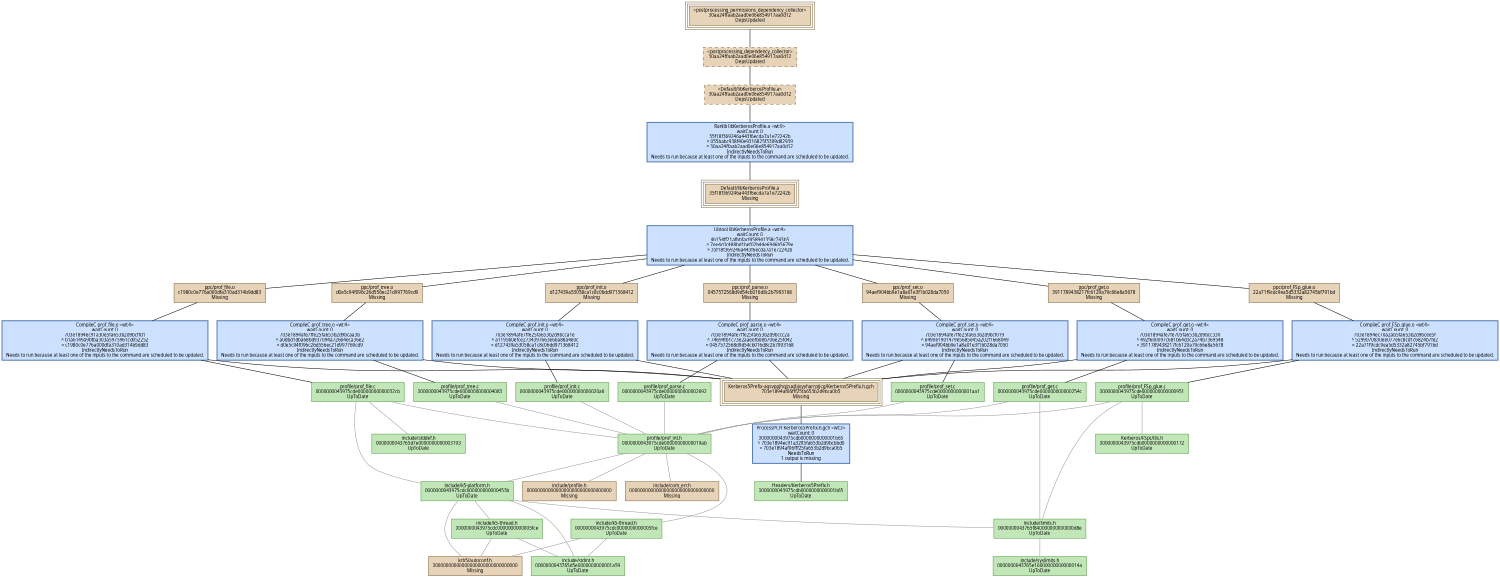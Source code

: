 digraph KerberosProfile {
   size = "10.000000,8.500000";
   concentrate = false;

   node [ shape = box, style = filled, color = "0.3 0.5 0.6", fillcolor = "0.3 0.2 0.9", fontname = "Monaco", fontsize = "9" ];
   n00001 [ label = "Default/libKerberosProfile.a\n35f18f369246a443f6ecda7a1e72242b\nMissing", color = "0.1 0.5 0.5", fillcolor = "0.1 0.2 0.9", peripheries = 3 ];
   n00002 [ label = "ppc/prof_file.o\nc1980c0e776a000dfa310ad314b9dd83\nMissing", color = "0.1 0.5 0.5", fillcolor = "0.1 0.2 0.9" ];
   n00003 [ label = "Headers/Kerberos5Prefix.h\n0000000043975cdb0000000000001b65\nUpToDate" ];
   n00004 [ label = "Kerberos5Prefix-aqsvppjhqjzuxjbjoyyharrptjcg/Kerberos5Prefix.h.gch\n703e1894af06fff25fa653b2d9bca0b5\nMissing", color = "0.1 0.5 0.5", fillcolor = "0.1 0.2 0.9", peripheries = 3 ];
   n00005 [ label = "profile/prof_file.c\n0000000043975cde00000000000032cb\nUpToDate" ];
   n00006 [ label = "ppc/prof_get.o\n3911789438217fc6129a79c66e8a5678\nMissing", color = "0.1 0.5 0.5", fillcolor = "0.1 0.2 0.9" ];
   n00007 [ label = "profile/prof_get.c\n0000000043975cde000000000000254c\nUpToDate" ];
   n00008 [ label = "ppc/prof_init.o\nd127439a53058ca1c8c06dd971368412\nMissing", color = "0.1 0.5 0.5", fillcolor = "0.1 0.2 0.9" ];
   n00009 [ label = "profile/prof_init.c\n0000000043975cde00000000000020a6\nUpToDate" ];
   n00010 [ label = "ppc/prof_parse.o\n0457572568d9d54cb016d8c2b7993168\nMissing", color = "0.1 0.5 0.5", fillcolor = "0.1 0.2 0.9" ];
   n00011 [ label = "profile/prof_parse.c\n0000000043975cde0000000000002692\nUpToDate" ];
   n00012 [ label = "ppc/prof_set.o\n94aef904bb9e1a8a01e3f1b028da7050\nMissing", color = "0.1 0.5 0.5", fillcolor = "0.1 0.2 0.9" ];
   n00013 [ label = "profile/prof_set.c\n0000000043975cde0000000000001aa1\nUpToDate" ];
   n00014 [ label = "ppc/prof_tree.o\nd0e5c94f096c26d556ec21d997769cd9\nMissing", color = "0.1 0.5 0.5", fillcolor = "0.1 0.2 0.9" ];
   n00015 [ label = "profile/prof_tree.c\n0000000043975cde0000000000004083\nUpToDate" ];
   n00016 [ label = "ppc/prof_FSp_glue.o\n22a71f9cdc9ea5d5332a82745bf791bd\nMissing", color = "0.1 0.5 0.5", fillcolor = "0.1 0.2 0.9" ];
   n00017 [ label = "profile/prof_FSp_glue.c\n0000000043975cde0000000000000951\nUpToDate" ];
   n00018 [ label = "<Default/libKerberosProfile.a>\n30aa24ffaab2aad0e06e854917aa0d12\nDepsUpdated", color = "0.1 0.5 0.5", fillcolor = "0.1 0.2 0.9", style = "filled,dashed" ];
   n00019 [ label = "<postprocessing_dependency_collector>\n30aa24ffaab2aad0e06e854917aa0d12\nDepsUpdated", color = "0.1 0.5 0.5", fillcolor = "0.1 0.2 0.9", style = "filled,dashed" ];
   n00020 [ label = "<postprocessing_permissions_dependency_collector>\n30aa24ffaab2aad0e06e854917aa0d12\nDepsUpdated", color = "0.1 0.5 0.5", fillcolor = "0.1 0.2 0.9", peripheries = 3 ];
   n00021 [ label = "profile/prof_int.h\n0000000043975cde00000000000019ab\nUpToDate" ];
   n00022 [ label = "include/stddef.h\n0000000043765d7e0000000000003193\nUpToDate" ];
   n00023 [ label = "include/k5-platform.h\n0000000043975cdc000000000000453b\nUpToDate" ];
   n00024 [ label = "include/limits.h\n0000000043765f840000000000000d8e\nUpToDate" ];
   n00025 [ label = "Kerberos/FSpUtils.h\n0000000043975cdb0000000000000172\nUpToDate" ];
   n00026 [ label = "include/k5-thread.h\n0000000043975cdc0000000000005fce\nUpToDate" ];
   n00027 [ label = "include/com_err.h\n00000000000000000000000000000000\nMissing", color = "0.1 0.5 0.5", fillcolor = "0.1 0.2 0.9" ];
   n00028 [ label = "include/profile.h\n00000000000000000000000000000000\nMissing", color = "0.1 0.5 0.5", fillcolor = "0.1 0.2 0.9" ];
   n00029 [ label = "krb5/autoconf.h\n00000000000000000000000000000000\nMissing", color = "0.1 0.5 0.5", fillcolor = "0.1 0.2 0.9" ];
   n00030 [ label = "include/k5-thread.h\n0000000043975cdc0000000000005fce\nUpToDate" ];
   n00031 [ label = "include/stdint.h\n0000000043765d5e0000000000001a59\nUpToDate" ];
   n00032 [ label = "include/syslimits.h\n0000000043765e16000000000000014a\nUpToDate" ];

   node [ shape = box, style = "filled,bold", color = "0.7 0.5 0.7", fillcolor = "0.7 0.2 1.0", fontname = "Monaco", fontsize = "9" ];
   c00001 [ label = "CompileC prof_file.o <wt:4>\nwaitCount: 0\n703e1894ec91a30e5fa653b2d9bcffd1\n^ b1a6149a9bfba303a5975961cd052252\n= c1980c0e776a000dfa310ad314b9dd83\nIndirectlyNeedsToRun\nNeeds to run because at least one of the inputs to the command are scheduled to be updated.", color = "0.6 0.5 0.7", fillcolor = "0.6 0.2 1.0" ];
   c00002 [ label = "ProcessPCH Kerberos5Prefix.h.gch <wt:3>\nwaitCount: 0\n0000000043975cdb0000000000001b65\n^ 703e1894ec91a3295fa653b2d9bcbbd0\n= 703e1894af06fff25fa653b2d9bca0b5\nNeedsToRun\n1 output is missing", color = "0.6 0.5 0.7", fillcolor = "0.6 0.2 1.0" ];
   c00003 [ label = "CompileC prof_get.o <wt:4>\nwaitCount: 0\n703e1894afe7fe705fa653b2d9bcc330\n^ 492f600097c681b64d3c2a74b7369548\n= 3911789438217fc6129a79c66e8a5678\nIndirectlyNeedsToRun\nNeeds to run because at least one of the inputs to the command are scheduled to be updated.", color = "0.6 0.5 0.7", fillcolor = "0.6 0.2 1.0" ];
   c00004 [ label = "CompileC prof_init.o <wt:4>\nwaitCount: 0\n703e1894afe7ffe25fa653b2d9bcca1e\n^ a1195b0efce2734397663e6ba88a4e0c\n= d127439a53058ca1c8c06dd971368412\nIndirectlyNeedsToRun\nNeeds to run because at least one of the inputs to the command are scheduled to be updated.", color = "0.6 0.5 0.7", fillcolor = "0.6 0.2 1.0" ];
   c00005 [ label = "CompileC prof_parse.o <wt:4>\nwaitCount: 0\n703e1894afe7ffe25fa653b2d9bccc2a\n^ 74694fb1c73e2aaeefb08b706e25fd42\n= 0457572568d9d54cb016d8c2b7993168\nIndirectlyNeedsToRun\nNeeds to run because at least one of the inputs to the command are scheduled to be updated.", color = "0.6 0.5 0.7", fillcolor = "0.6 0.2 1.0" ];
   c00006 [ label = "CompileC prof_set.o <wt:4>\nwaitCount: 0\n703e1894afe7ffe25fa653b2d9bcf019\n^ e490e1901479e5685e45a202f1668049\n= 94aef904bb9e1a8a01e3f1b028da7050\nIndirectlyNeedsToRun\nNeeds to run because at least one of the inputs to the command are scheduled to be updated.", color = "0.6 0.5 0.7", fillcolor = "0.6 0.2 1.0" ];
   c00007 [ label = "CompileC prof_tree.o <wt:4>\nwaitCount: 0\n703e1894afe7ffe25fa653b2d9bcaa3b\n^ a0dbd1dba68bd937094a726b4eca36e2\n= d0e5c94f096c26d556ec21d997769cd9\nIndirectlyNeedsToRun\nNeeds to run because at least one of the inputs to the command are scheduled to be updated.", color = "0.6 0.5 0.7", fillcolor = "0.6 0.2 1.0" ];
   c00008 [ label = "CompileC prof_FSp_glue.o <wt:4>\nwaitCount: 0\n703e1894ec70a2ab5fa653b2d9bcee5f\n^ 5299070830ee077e6c8cd1c6824b7fe2\n= 22a71f9cdc9ea5d5332a82745bf791bd\nIndirectlyNeedsToRun\nNeeds to run because at least one of the inputs to the command are scheduled to be updated.", color = "0.6 0.5 0.7", fillcolor = "0.6 0.2 1.0" ];
   c00009 [ label = "Libtool libKerberosProfile.a <wt:4>\nwaitCount: 0\n4b154ff21afbbfacf458941358c743b5\n^ 7ee4c0c488bd1bef02b44e6946b5679e\n= 35f18f369246a443f6ecda7a1e72242b\nIndirectlyNeedsToRun\nNeeds to run because at least one of the inputs to the command are scheduled to be updated.", color = "0.6 0.5 0.7", fillcolor = "0.6 0.2 1.0" ];
   c00010 [ label = "Ranlib libKerberosProfile.a <wt:9>\nwaitCount: 0\n35f18f369246a443f6ecda7a1e72242b\n^ 055babc938f40e9316825f3309d82939\n= 30aa24ffaab2aad0e06e854917aa0d12\nIndirectlyNeedsToRun\nNeeds to run because at least one of the inputs to the command are scheduled to be updated.", color = "0.6 0.5 0.7", fillcolor = "0.6 0.2 1.0" ];

   edge [ style = solid, color = black, arrowhead = none, arrowtail = normal ];
   n00001 -> { c00009 };
   n00002 -> { c00001 };
   n00004 -> { c00002 };
   n00006 -> { c00003 };
   n00008 -> { c00004 };
   n00010 -> { c00005 };
   n00012 -> { c00006 };
   n00014 -> { c00007 };
   n00016 -> { c00008 };
   n00018 -> { c00010 };
   n00019 -> { n00018 };
   n00020 -> { n00019 };
   c00001 -> { n00004 n00005 };
   c00002 -> { n00003 };
   c00003 -> { n00004 n00007 };
   c00004 -> { n00004 n00009 };
   c00005 -> { n00004 n00011 };
   c00006 -> { n00004 n00013 };
   c00007 -> { n00004 n00015 };
   c00008 -> { n00004 n00017 };
   c00009 -> { n00002 n00006 n00008 n00010 n00012 n00014 n00016 };
   c00010 -> { n00001 };

   edge [ style = solid, color = gray60, arrowhead = none, arrowtail = normal ];
   n00005 -> { n00021 n00022 n00023 };
   n00007 -> { n00021 n00024 };
   n00009 -> { n00021 };
   n00011 -> { n00021 };
   n00013 -> { n00021 };
   n00015 -> { n00021 };
   n00017 -> { n00021 n00025 n00024 };
   n00021 -> { n00026 n00023 n00027 n00028 };
   n00023 -> { n00029 n00030 n00031 n00024 };
   n00024 -> { n00032 };
   n00026 -> { n00029 n00031 };
   n00030 -> { n00029 n00031 };
}
